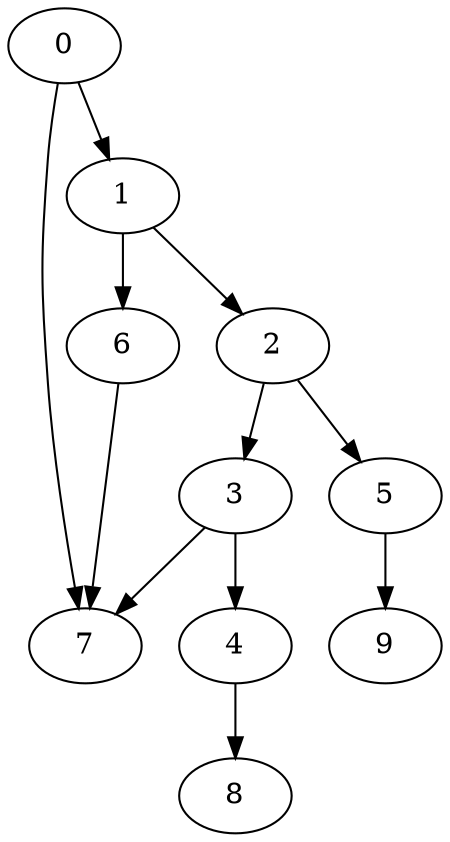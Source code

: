 digraph {
	0
	1
	2
	3
	4
	5
	6
	7
	8
	9
	2 -> 3
	3 -> 4
	2 -> 5
	0 -> 7
	3 -> 7
	6 -> 7
	5 -> 9
	1 -> 2
	4 -> 8
	0 -> 1
	1 -> 6
}
